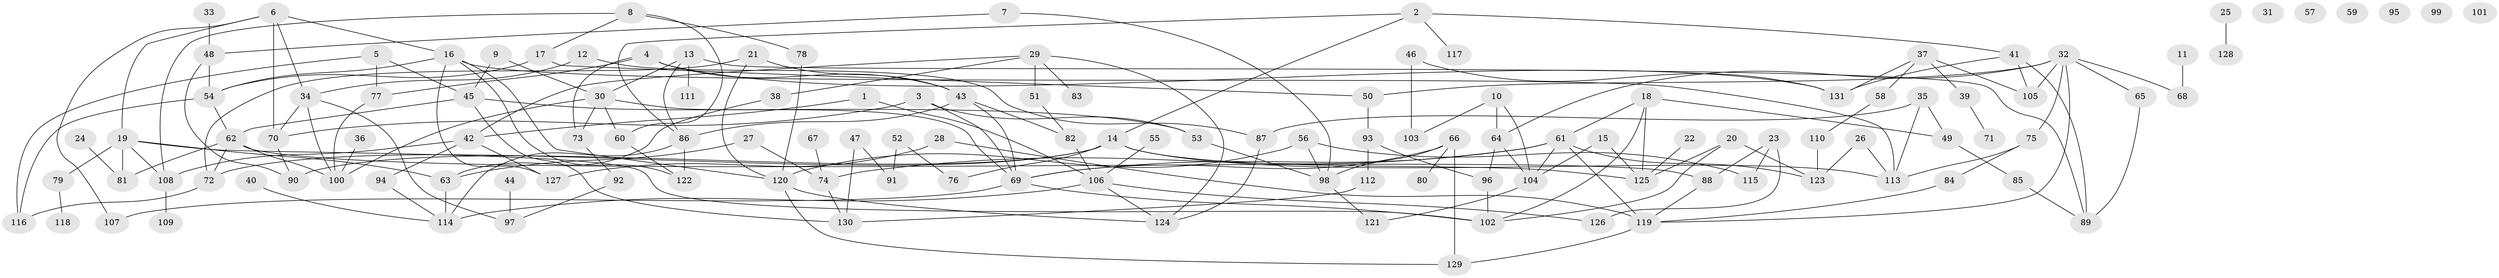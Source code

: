 // Generated by graph-tools (version 1.1) at 2025/12/03/09/25 04:12:52]
// undirected, 131 vertices, 196 edges
graph export_dot {
graph [start="1"]
  node [color=gray90,style=filled];
  1;
  2;
  3;
  4;
  5;
  6;
  7;
  8;
  9;
  10;
  11;
  12;
  13;
  14;
  15;
  16;
  17;
  18;
  19;
  20;
  21;
  22;
  23;
  24;
  25;
  26;
  27;
  28;
  29;
  30;
  31;
  32;
  33;
  34;
  35;
  36;
  37;
  38;
  39;
  40;
  41;
  42;
  43;
  44;
  45;
  46;
  47;
  48;
  49;
  50;
  51;
  52;
  53;
  54;
  55;
  56;
  57;
  58;
  59;
  60;
  61;
  62;
  63;
  64;
  65;
  66;
  67;
  68;
  69;
  70;
  71;
  72;
  73;
  74;
  75;
  76;
  77;
  78;
  79;
  80;
  81;
  82;
  83;
  84;
  85;
  86;
  87;
  88;
  89;
  90;
  91;
  92;
  93;
  94;
  95;
  96;
  97;
  98;
  99;
  100;
  101;
  102;
  103;
  104;
  105;
  106;
  107;
  108;
  109;
  110;
  111;
  112;
  113;
  114;
  115;
  116;
  117;
  118;
  119;
  120;
  121;
  122;
  123;
  124;
  125;
  126;
  127;
  128;
  129;
  130;
  131;
  1 -- 42;
  1 -- 106;
  2 -- 14;
  2 -- 41;
  2 -- 86;
  2 -- 117;
  3 -- 53;
  3 -- 69;
  3 -- 70;
  4 -- 43;
  4 -- 73;
  4 -- 77;
  4 -- 131;
  5 -- 45;
  5 -- 77;
  5 -- 116;
  6 -- 16;
  6 -- 19;
  6 -- 34;
  6 -- 70;
  6 -- 107;
  7 -- 48;
  7 -- 98;
  8 -- 17;
  8 -- 60;
  8 -- 78;
  8 -- 108;
  9 -- 30;
  9 -- 45;
  10 -- 64;
  10 -- 103;
  10 -- 104;
  11 -- 68;
  12 -- 34;
  12 -- 87;
  13 -- 30;
  13 -- 86;
  13 -- 89;
  13 -- 111;
  14 -- 72;
  14 -- 76;
  14 -- 90;
  14 -- 113;
  14 -- 125;
  15 -- 104;
  15 -- 125;
  16 -- 54;
  16 -- 113;
  16 -- 120;
  16 -- 122;
  16 -- 127;
  17 -- 50;
  17 -- 54;
  18 -- 49;
  18 -- 61;
  18 -- 102;
  18 -- 125;
  19 -- 63;
  19 -- 79;
  19 -- 81;
  19 -- 102;
  19 -- 108;
  20 -- 102;
  20 -- 123;
  20 -- 125;
  21 -- 43;
  21 -- 72;
  21 -- 120;
  22 -- 125;
  23 -- 88;
  23 -- 115;
  23 -- 126;
  24 -- 81;
  25 -- 128;
  26 -- 113;
  26 -- 123;
  27 -- 63;
  27 -- 74;
  28 -- 119;
  28 -- 127;
  29 -- 38;
  29 -- 42;
  29 -- 51;
  29 -- 83;
  29 -- 124;
  30 -- 60;
  30 -- 69;
  30 -- 73;
  30 -- 100;
  32 -- 50;
  32 -- 64;
  32 -- 65;
  32 -- 68;
  32 -- 75;
  32 -- 105;
  32 -- 119;
  33 -- 48;
  34 -- 70;
  34 -- 97;
  34 -- 100;
  35 -- 49;
  35 -- 87;
  35 -- 113;
  36 -- 100;
  37 -- 39;
  37 -- 58;
  37 -- 105;
  37 -- 131;
  38 -- 63;
  39 -- 71;
  40 -- 114;
  41 -- 89;
  41 -- 105;
  41 -- 131;
  42 -- 94;
  42 -- 108;
  42 -- 127;
  43 -- 69;
  43 -- 82;
  43 -- 86;
  44 -- 97;
  45 -- 53;
  45 -- 62;
  45 -- 130;
  46 -- 103;
  46 -- 131;
  47 -- 91;
  47 -- 130;
  48 -- 54;
  48 -- 90;
  49 -- 85;
  50 -- 93;
  51 -- 82;
  52 -- 76;
  52 -- 91;
  53 -- 98;
  54 -- 62;
  54 -- 116;
  55 -- 106;
  56 -- 98;
  56 -- 115;
  56 -- 120;
  58 -- 110;
  60 -- 122;
  61 -- 69;
  61 -- 74;
  61 -- 104;
  61 -- 119;
  61 -- 123;
  62 -- 72;
  62 -- 81;
  62 -- 88;
  62 -- 100;
  63 -- 114;
  64 -- 96;
  64 -- 104;
  65 -- 89;
  66 -- 69;
  66 -- 80;
  66 -- 98;
  66 -- 129;
  67 -- 74;
  69 -- 102;
  69 -- 107;
  70 -- 90;
  72 -- 116;
  73 -- 92;
  74 -- 130;
  75 -- 84;
  75 -- 113;
  77 -- 100;
  78 -- 120;
  79 -- 118;
  82 -- 106;
  84 -- 119;
  85 -- 89;
  86 -- 114;
  86 -- 122;
  87 -- 124;
  88 -- 119;
  92 -- 97;
  93 -- 96;
  93 -- 112;
  94 -- 114;
  96 -- 102;
  98 -- 121;
  104 -- 121;
  106 -- 114;
  106 -- 124;
  106 -- 126;
  108 -- 109;
  110 -- 123;
  112 -- 130;
  119 -- 129;
  120 -- 124;
  120 -- 129;
}
